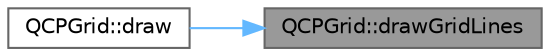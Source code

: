 digraph "QCPGrid::drawGridLines"
{
 // LATEX_PDF_SIZE
  bgcolor="transparent";
  edge [fontname=Helvetica,fontsize=10,labelfontname=Helvetica,labelfontsize=10];
  node [fontname=Helvetica,fontsize=10,shape=box,height=0.2,width=0.4];
  rankdir="RL";
  Node1 [label="QCPGrid::drawGridLines",height=0.2,width=0.4,color="gray40", fillcolor="grey60", style="filled", fontcolor="black",tooltip=" "];
  Node1 -> Node2 [dir="back",color="steelblue1",style="solid"];
  Node2 [label="QCPGrid::draw",height=0.2,width=0.4,color="grey40", fillcolor="white", style="filled",URL="$class_q_c_p_grid.html#aad9a312d998e2d170956334d4cb80be2",tooltip=" "];
}

